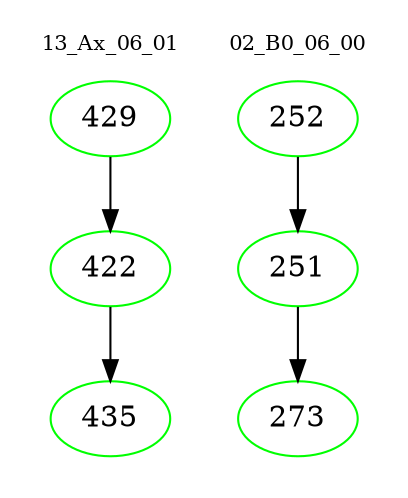 digraph{
subgraph cluster_0 {
color = white
label = "13_Ax_06_01";
fontsize=10;
T0_429 [label="429", color="green"]
T0_429 -> T0_422 [color="black"]
T0_422 [label="422", color="green"]
T0_422 -> T0_435 [color="black"]
T0_435 [label="435", color="green"]
}
subgraph cluster_1 {
color = white
label = "02_B0_06_00";
fontsize=10;
T1_252 [label="252", color="green"]
T1_252 -> T1_251 [color="black"]
T1_251 [label="251", color="green"]
T1_251 -> T1_273 [color="black"]
T1_273 [label="273", color="green"]
}
}
